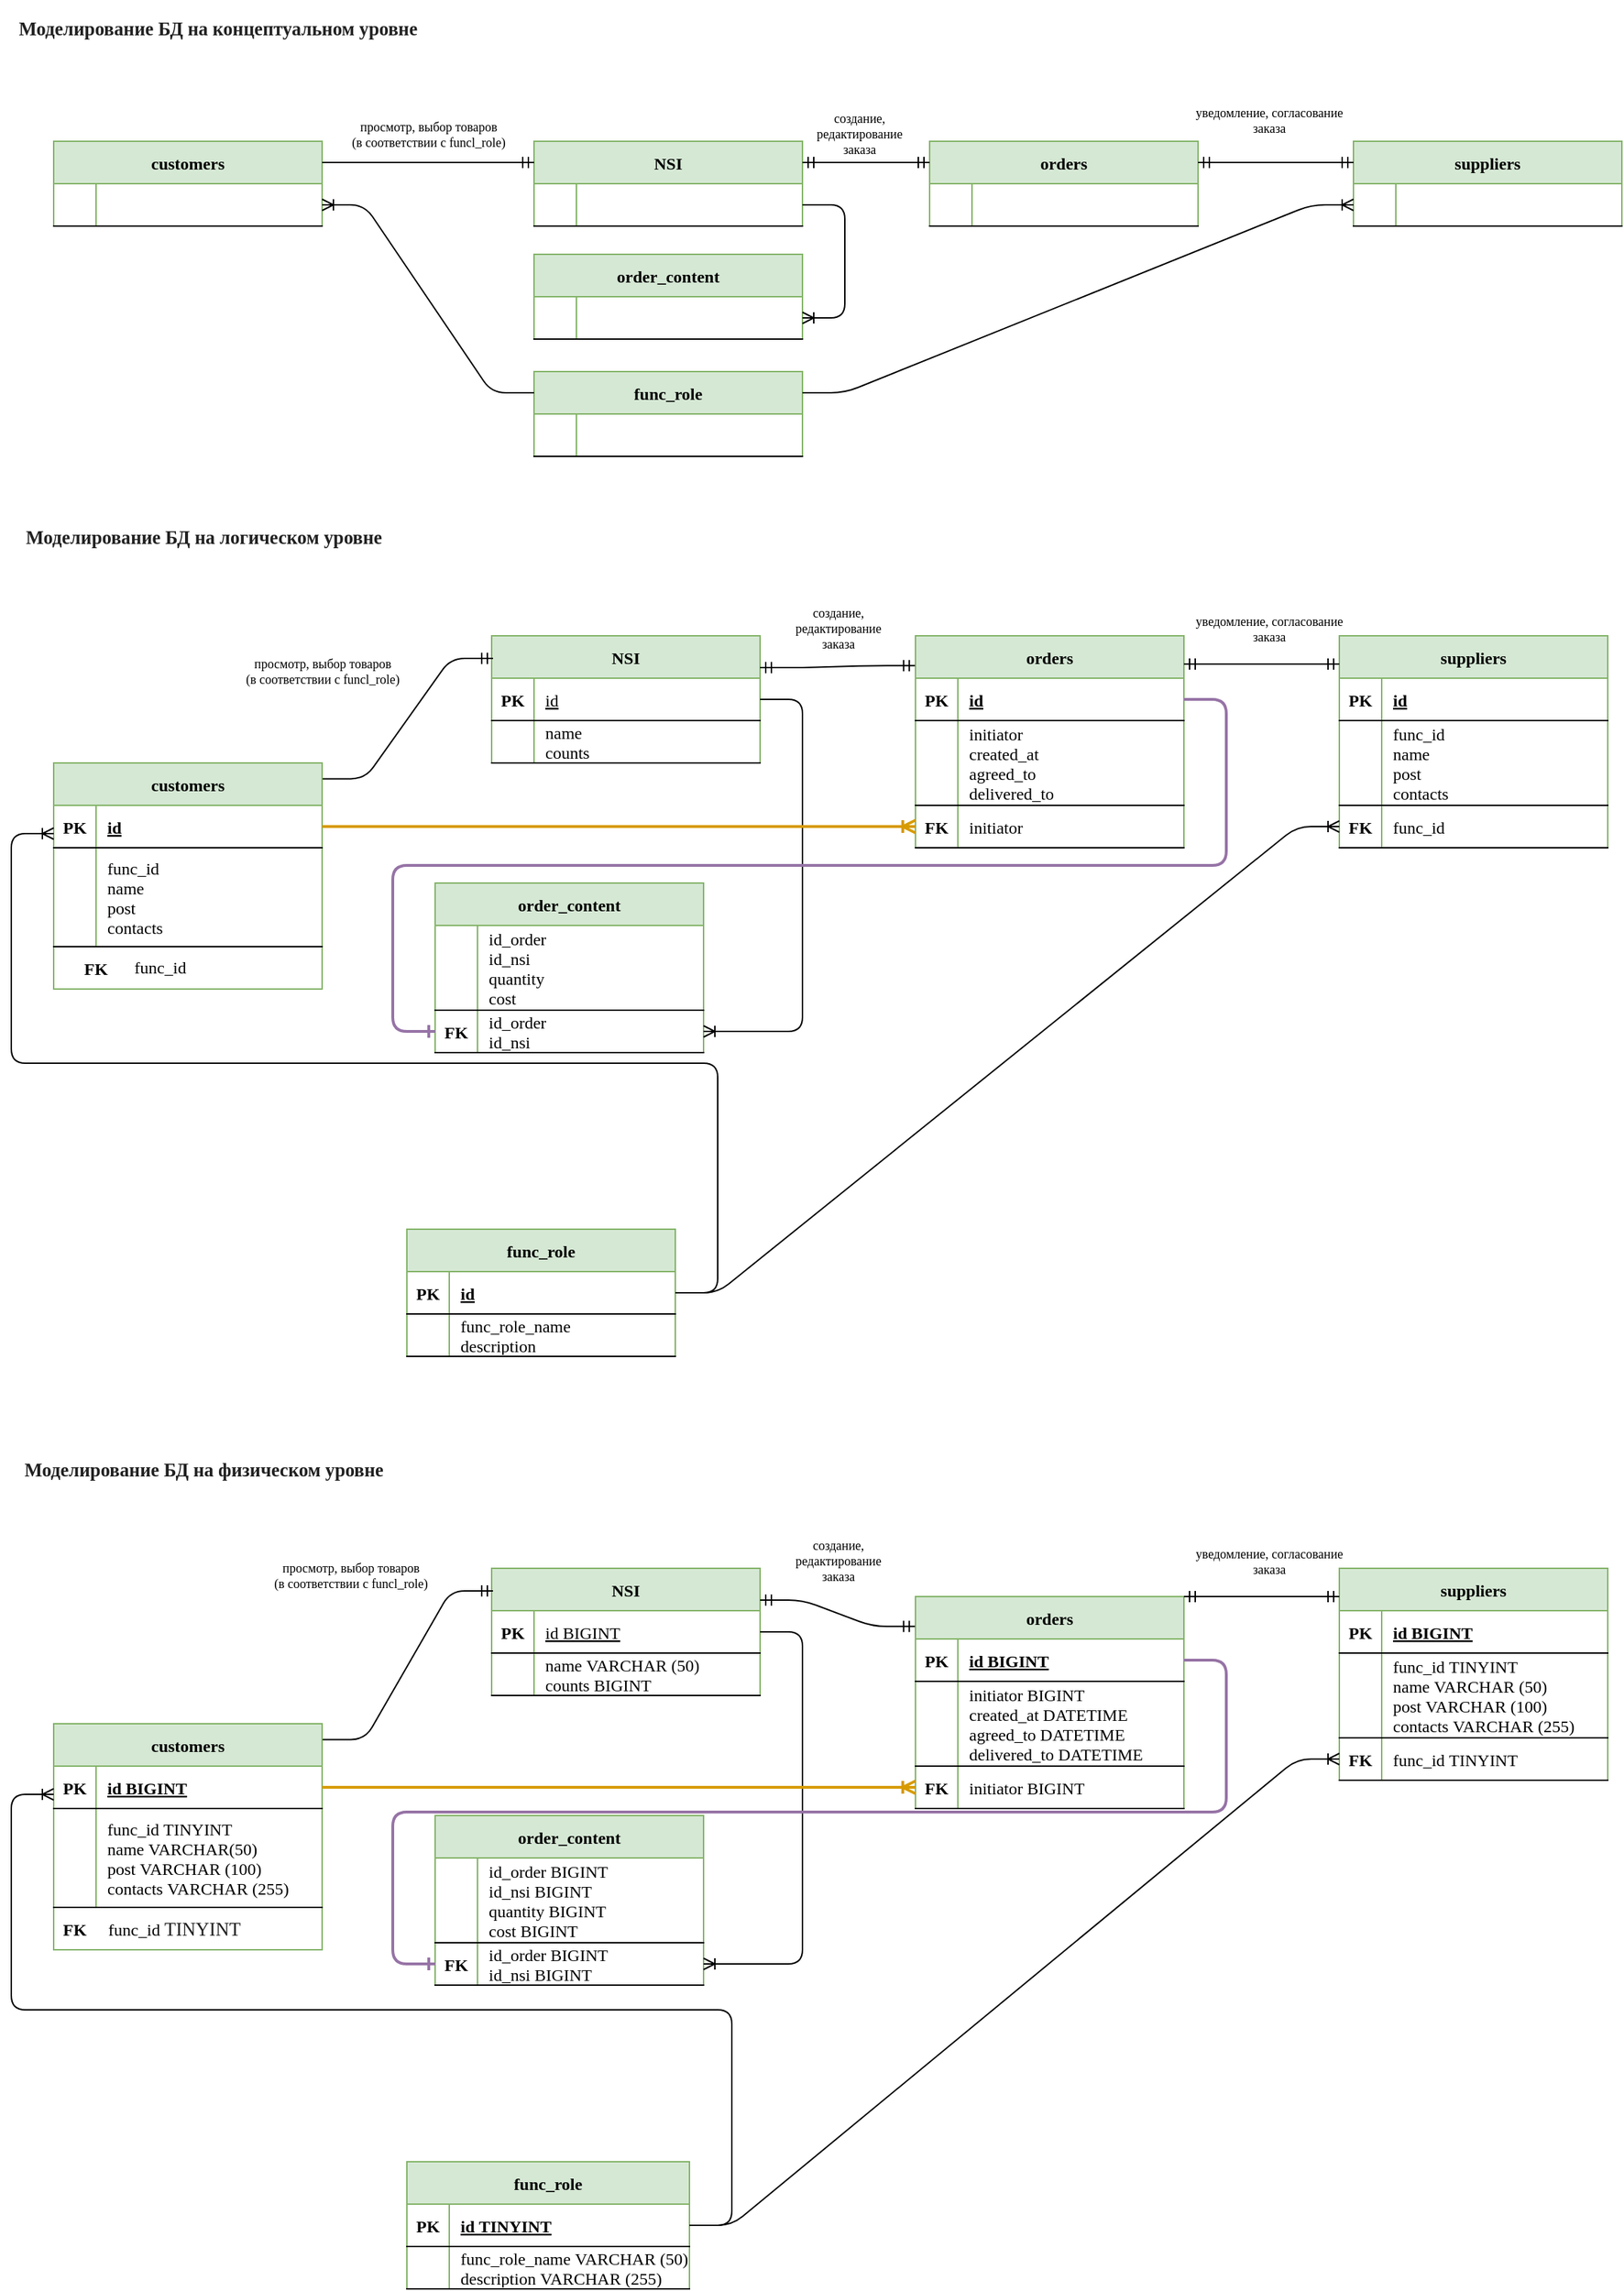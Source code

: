 <mxfile version="20.5.3" type="google"><diagram name="Page-1" id="e7e014a7-5840-1c2e-5031-d8a46d1fe8dd"><mxGraphModel grid="1" page="1" gridSize="10" guides="1" tooltips="1" connect="1" arrows="1" fold="1" pageScale="1" pageWidth="1169" pageHeight="826" background="#ffffff" math="0" shadow="0"><root><mxCell id="0"/><mxCell id="1" parent="0"/><mxCell id="GB5JwR54_8s_AEFQpN1p-51" value="NSI" style="shape=table;startSize=30;container=1;collapsible=1;childLayout=tableLayout;fixedRows=1;rowLines=0;fontStyle=1;align=center;resizeLast=1;fontFamily=Times New Roman;fillColor=#d5e8d4;strokeColor=#82b366;" vertex="1" parent="1"><mxGeometry x="370" y="120" width="190" height="60" as="geometry"/></mxCell><mxCell id="GB5JwR54_8s_AEFQpN1p-52" value="" style="shape=partialRectangle;collapsible=0;dropTarget=0;pointerEvents=0;fillColor=none;top=0;left=0;bottom=1;right=0;points=[[0,0.5],[1,0.5]];portConstraint=eastwest;" vertex="1" parent="GB5JwR54_8s_AEFQpN1p-51"><mxGeometry y="30" width="190" height="30" as="geometry"/></mxCell><mxCell id="GB5JwR54_8s_AEFQpN1p-53" value="" style="shape=partialRectangle;connectable=0;fillColor=none;top=0;left=0;bottom=0;right=0;fontStyle=1;overflow=hidden;" vertex="1" parent="GB5JwR54_8s_AEFQpN1p-52"><mxGeometry width="30" height="30" as="geometry"/></mxCell><mxCell id="GB5JwR54_8s_AEFQpN1p-54" value="" style="shape=partialRectangle;connectable=0;fillColor=none;top=0;left=0;bottom=0;right=0;align=left;spacingLeft=6;fontStyle=5;overflow=hidden;" vertex="1" parent="GB5JwR54_8s_AEFQpN1p-52"><mxGeometry x="30" width="160" height="30" as="geometry"/></mxCell><mxCell id="GB5JwR54_8s_AEFQpN1p-64" value="customers" style="shape=table;startSize=30;container=1;collapsible=1;childLayout=tableLayout;fixedRows=1;rowLines=0;fontStyle=1;align=center;resizeLast=1;fontFamily=Times New Roman;fillColor=#d5e8d4;strokeColor=#82b366;" vertex="1" parent="1"><mxGeometry x="30" y="120" width="190" height="60" as="geometry"/></mxCell><mxCell id="GB5JwR54_8s_AEFQpN1p-65" value="" style="shape=partialRectangle;collapsible=0;dropTarget=0;pointerEvents=0;fillColor=none;top=0;left=0;bottom=1;right=0;points=[[0,0.5],[1,0.5]];portConstraint=eastwest;" vertex="1" parent="GB5JwR54_8s_AEFQpN1p-64"><mxGeometry y="30" width="190" height="30" as="geometry"/></mxCell><mxCell id="GB5JwR54_8s_AEFQpN1p-66" value="" style="shape=partialRectangle;connectable=0;fillColor=none;top=0;left=0;bottom=0;right=0;fontStyle=1;overflow=hidden;" vertex="1" parent="GB5JwR54_8s_AEFQpN1p-65"><mxGeometry width="30" height="30" as="geometry"/></mxCell><mxCell id="GB5JwR54_8s_AEFQpN1p-67" value="" style="shape=partialRectangle;connectable=0;fillColor=none;top=0;left=0;bottom=0;right=0;align=left;spacingLeft=6;fontStyle=5;overflow=hidden;" vertex="1" parent="GB5JwR54_8s_AEFQpN1p-65"><mxGeometry x="30" width="160" height="30" as="geometry"/></mxCell><mxCell id="GB5JwR54_8s_AEFQpN1p-74" value="suppliers" style="shape=table;startSize=30;container=1;collapsible=1;childLayout=tableLayout;fixedRows=1;rowLines=0;fontStyle=1;align=center;resizeLast=1;fontFamily=Times New Roman;fillColor=#d5e8d4;strokeColor=#82b366;" vertex="1" parent="1"><mxGeometry x="950" y="120" width="190" height="60" as="geometry"/></mxCell><mxCell id="GB5JwR54_8s_AEFQpN1p-75" value="" style="shape=partialRectangle;collapsible=0;dropTarget=0;pointerEvents=0;fillColor=none;top=0;left=0;bottom=1;right=0;points=[[0,0.5],[1,0.5]];portConstraint=eastwest;" vertex="1" parent="GB5JwR54_8s_AEFQpN1p-74"><mxGeometry y="30" width="190" height="30" as="geometry"/></mxCell><mxCell id="GB5JwR54_8s_AEFQpN1p-76" value="" style="shape=partialRectangle;connectable=0;fillColor=none;top=0;left=0;bottom=0;right=0;fontStyle=1;overflow=hidden;" vertex="1" parent="GB5JwR54_8s_AEFQpN1p-75"><mxGeometry width="30" height="30" as="geometry"/></mxCell><mxCell id="GB5JwR54_8s_AEFQpN1p-77" value="" style="shape=partialRectangle;connectable=0;fillColor=none;top=0;left=0;bottom=0;right=0;align=left;spacingLeft=6;fontStyle=5;overflow=hidden;" vertex="1" parent="GB5JwR54_8s_AEFQpN1p-75"><mxGeometry x="30" width="160" height="30" as="geometry"/></mxCell><mxCell id="GB5JwR54_8s_AEFQpN1p-78" value="orders" style="shape=table;startSize=30;container=1;collapsible=1;childLayout=tableLayout;fixedRows=1;rowLines=0;fontStyle=1;align=center;resizeLast=1;fontFamily=Times New Roman;fillColor=#d5e8d4;strokeColor=#82b366;" vertex="1" parent="1"><mxGeometry x="650" y="120" width="190" height="60" as="geometry"/></mxCell><mxCell id="GB5JwR54_8s_AEFQpN1p-79" value="" style="shape=partialRectangle;collapsible=0;dropTarget=0;pointerEvents=0;fillColor=none;top=0;left=0;bottom=1;right=0;points=[[0,0.5],[1,0.5]];portConstraint=eastwest;" vertex="1" parent="GB5JwR54_8s_AEFQpN1p-78"><mxGeometry y="30" width="190" height="30" as="geometry"/></mxCell><mxCell id="GB5JwR54_8s_AEFQpN1p-80" value="" style="shape=partialRectangle;connectable=0;fillColor=none;top=0;left=0;bottom=0;right=0;fontStyle=1;overflow=hidden;" vertex="1" parent="GB5JwR54_8s_AEFQpN1p-79"><mxGeometry width="30" height="30" as="geometry"/></mxCell><mxCell id="GB5JwR54_8s_AEFQpN1p-81" value="" style="shape=partialRectangle;connectable=0;fillColor=none;top=0;left=0;bottom=0;right=0;align=left;spacingLeft=6;fontStyle=5;overflow=hidden;" vertex="1" parent="GB5JwR54_8s_AEFQpN1p-79"><mxGeometry x="30" width="160" height="30" as="geometry"/></mxCell><mxCell id="GB5JwR54_8s_AEFQpN1p-82" value="order_content" style="shape=table;startSize=30;container=1;collapsible=1;childLayout=tableLayout;fixedRows=1;rowLines=0;fontStyle=1;align=center;resizeLast=1;fontFamily=Times New Roman;fillColor=#d5e8d4;strokeColor=#82b366;" vertex="1" parent="1"><mxGeometry x="370" y="200" width="190" height="60" as="geometry"/></mxCell><mxCell id="GB5JwR54_8s_AEFQpN1p-83" value="" style="shape=partialRectangle;collapsible=0;dropTarget=0;pointerEvents=0;fillColor=none;top=0;left=0;bottom=1;right=0;points=[[0,0.5],[1,0.5]];portConstraint=eastwest;" vertex="1" parent="GB5JwR54_8s_AEFQpN1p-82"><mxGeometry y="30" width="190" height="30" as="geometry"/></mxCell><mxCell id="GB5JwR54_8s_AEFQpN1p-84" value="" style="shape=partialRectangle;connectable=0;fillColor=none;top=0;left=0;bottom=0;right=0;fontStyle=1;overflow=hidden;" vertex="1" parent="GB5JwR54_8s_AEFQpN1p-83"><mxGeometry width="30" height="30" as="geometry"/></mxCell><mxCell id="GB5JwR54_8s_AEFQpN1p-85" value="" style="shape=partialRectangle;connectable=0;fillColor=none;top=0;left=0;bottom=0;right=0;align=left;spacingLeft=6;fontStyle=5;overflow=hidden;" vertex="1" parent="GB5JwR54_8s_AEFQpN1p-83"><mxGeometry x="30" width="160" height="30" as="geometry"/></mxCell><mxCell id="GB5JwR54_8s_AEFQpN1p-88" value="&lt;p class=&quot;MsoNormal&quot; style=&quot;margin-left: -35.4pt ; line-height: normal&quot;&gt;&lt;span style=&quot;font-size: 10.0pt ; font-family: &amp;quot;times new roman&amp;quot; , &amp;quot;serif&amp;quot; ; color: #212121&quot;&gt;Моделирование БД на концептуальном уровне&lt;/span&gt;&lt;/p&gt;" style="text;whiteSpace=wrap;html=1;fontFamily=Times New Roman;labelPosition=center;verticalLabelPosition=middle;align=center;verticalAlign=middle;textDirection=ltr;fontStyle=1" vertex="1" parent="1"><mxGeometry x="10" y="20" width="320" height="40" as="geometry"/></mxCell><mxCell id="GB5JwR54_8s_AEFQpN1p-89" value="func_role" style="shape=table;startSize=30;container=1;collapsible=1;childLayout=tableLayout;fixedRows=1;rowLines=0;fontStyle=1;align=center;resizeLast=1;fontFamily=Times New Roman;fillColor=#d5e8d4;strokeColor=#82b366;" vertex="1" parent="1"><mxGeometry x="370" y="283" width="190" height="60" as="geometry"/></mxCell><mxCell id="GB5JwR54_8s_AEFQpN1p-90" value="" style="shape=partialRectangle;collapsible=0;dropTarget=0;pointerEvents=0;fillColor=none;top=0;left=0;bottom=1;right=0;points=[[0,0.5],[1,0.5]];portConstraint=eastwest;" vertex="1" parent="GB5JwR54_8s_AEFQpN1p-89"><mxGeometry y="30" width="190" height="30" as="geometry"/></mxCell><mxCell id="GB5JwR54_8s_AEFQpN1p-91" value="" style="shape=partialRectangle;connectable=0;fillColor=none;top=0;left=0;bottom=0;right=0;fontStyle=1;overflow=hidden;" vertex="1" parent="GB5JwR54_8s_AEFQpN1p-90"><mxGeometry width="30" height="30" as="geometry"/></mxCell><mxCell id="GB5JwR54_8s_AEFQpN1p-92" value="" style="shape=partialRectangle;connectable=0;fillColor=none;top=0;left=0;bottom=0;right=0;align=left;spacingLeft=6;fontStyle=5;overflow=hidden;" vertex="1" parent="GB5JwR54_8s_AEFQpN1p-90"><mxGeometry x="30" width="160" height="30" as="geometry"/></mxCell><mxCell id="GB5JwR54_8s_AEFQpN1p-100" value="просмотр, выбор товаров&lt;br style=&quot;font-size: 9px&quot;&gt;(в соответствии с funcl_role)" style="text;html=1;align=center;verticalAlign=middle;resizable=0;points=[];autosize=1;fontFamily=Times New Roman;fontSize=9;" vertex="1" parent="1"><mxGeometry x="235" y="100" width="120" height="30" as="geometry"/></mxCell><mxCell id="GB5JwR54_8s_AEFQpN1p-101" value="создание, &lt;br&gt;редактирование&lt;br&gt;заказа" style="text;html=1;align=center;verticalAlign=middle;resizable=0;points=[];autosize=1;fontFamily=Times New Roman;fontSize=9;" vertex="1" parent="1"><mxGeometry x="560" y="95" width="80" height="40" as="geometry"/></mxCell><mxCell id="GB5JwR54_8s_AEFQpN1p-102" value="уведомление, согласование&lt;br&gt;заказа" style="text;html=1;align=center;verticalAlign=middle;resizable=0;points=[];autosize=1;fontFamily=Times New Roman;fontSize=9;" vertex="1" parent="1"><mxGeometry x="830" y="90" width="120" height="30" as="geometry"/></mxCell><mxCell id="GB5JwR54_8s_AEFQpN1p-103" value="" style="edgeStyle=entityRelationEdgeStyle;fontSize=12;html=1;endArrow=ERoneToMany;entryX=1;entryY=0.5;entryDx=0;entryDy=0;" edge="1" parent="1" source="GB5JwR54_8s_AEFQpN1p-52" target="GB5JwR54_8s_AEFQpN1p-83"><mxGeometry width="100" height="100" relative="1" as="geometry"><mxPoint x="350" y="165" as="sourcePoint"/><mxPoint x="520" y="160" as="targetPoint"/></mxGeometry></mxCell><mxCell id="GB5JwR54_8s_AEFQpN1p-106" value="" style="edgeStyle=entityRelationEdgeStyle;fontSize=12;html=1;endArrow=ERoneToMany;entryX=1;entryY=0.5;entryDx=0;entryDy=0;exitX=0;exitY=0.25;exitDx=0;exitDy=0;" edge="1" parent="1" source="GB5JwR54_8s_AEFQpN1p-89" target="GB5JwR54_8s_AEFQpN1p-65"><mxGeometry width="100" height="100" relative="1" as="geometry"><mxPoint x="200" y="360" as="sourcePoint"/><mxPoint x="560" y="150" as="targetPoint"/></mxGeometry></mxCell><mxCell id="GB5JwR54_8s_AEFQpN1p-107" value="" style="edgeStyle=entityRelationEdgeStyle;fontSize=12;html=1;endArrow=ERoneToMany;entryX=0;entryY=0.5;entryDx=0;entryDy=0;exitX=1;exitY=0.25;exitDx=0;exitDy=0;" edge="1" parent="1" source="GB5JwR54_8s_AEFQpN1p-89" target="GB5JwR54_8s_AEFQpN1p-75"><mxGeometry width="100" height="100" relative="1" as="geometry"><mxPoint x="460" y="405" as="sourcePoint"/><mxPoint x="230" y="175" as="targetPoint"/></mxGeometry></mxCell><mxCell id="GB5JwR54_8s_AEFQpN1p-109" value="" style="edgeStyle=entityRelationEdgeStyle;fontSize=12;html=1;endArrow=ERmandOne;entryX=0;entryY=0.25;entryDx=0;entryDy=0;" edge="1" parent="1" target="GB5JwR54_8s_AEFQpN1p-51"><mxGeometry width="100" height="100" relative="1" as="geometry"><mxPoint x="220" y="135" as="sourcePoint"/><mxPoint x="307.49" y="140" as="targetPoint"/></mxGeometry></mxCell><mxCell id="GB5JwR54_8s_AEFQpN1p-110" value="" style="edgeStyle=entityRelationEdgeStyle;fontSize=12;html=1;endArrow=ERmandOne;startArrow=ERmandOne;entryX=0;entryY=0.25;entryDx=0;entryDy=0;exitX=1;exitY=0.25;exitDx=0;exitDy=0;" edge="1" parent="1" source="GB5JwR54_8s_AEFQpN1p-51" target="GB5JwR54_8s_AEFQpN1p-78"><mxGeometry width="100" height="100" relative="1" as="geometry"><mxPoint x="480" y="210" as="sourcePoint"/><mxPoint x="580" y="110" as="targetPoint"/></mxGeometry></mxCell><mxCell id="GB5JwR54_8s_AEFQpN1p-111" value="" style="edgeStyle=entityRelationEdgeStyle;fontSize=12;html=1;endArrow=ERmandOne;startArrow=ERmandOne;entryX=0;entryY=0.25;entryDx=0;entryDy=0;exitX=1;exitY=0.25;exitDx=0;exitDy=0;" edge="1" parent="1" target="GB5JwR54_8s_AEFQpN1p-74"><mxGeometry width="100" height="100" relative="1" as="geometry"><mxPoint x="840" y="135" as="sourcePoint"/><mxPoint x="930" y="135" as="targetPoint"/></mxGeometry></mxCell><mxCell id="GB5JwR54_8s_AEFQpN1p-113" value="NSI" style="shape=table;startSize=30;container=1;collapsible=1;childLayout=tableLayout;fixedRows=1;rowLines=0;fontStyle=1;align=center;resizeLast=1;fontFamily=Times New Roman;fillColor=#d5e8d4;strokeColor=#82b366;" vertex="1" parent="1"><mxGeometry x="340" y="470" width="190" height="90" as="geometry"/></mxCell><mxCell id="GB5JwR54_8s_AEFQpN1p-114" value="" style="shape=partialRectangle;collapsible=0;dropTarget=0;pointerEvents=0;fillColor=none;top=0;left=0;bottom=1;right=0;points=[[0,0.5],[1,0.5]];portConstraint=eastwest;fontFamily=Times New Roman;" vertex="1" parent="GB5JwR54_8s_AEFQpN1p-113"><mxGeometry y="30" width="190" height="30" as="geometry"/></mxCell><mxCell id="GB5JwR54_8s_AEFQpN1p-115" value="PK" style="shape=partialRectangle;connectable=0;fillColor=none;top=0;left=0;bottom=0;right=0;fontStyle=1;overflow=hidden;fontFamily=Times New Roman;" vertex="1" parent="GB5JwR54_8s_AEFQpN1p-114"><mxGeometry width="30" height="30" as="geometry"/></mxCell><mxCell id="GB5JwR54_8s_AEFQpN1p-116" value="id" style="shape=partialRectangle;connectable=0;fillColor=none;top=0;left=0;bottom=0;right=0;align=left;spacingLeft=6;fontStyle=4;overflow=hidden;fontFamily=Times New Roman;" vertex="1" parent="GB5JwR54_8s_AEFQpN1p-114"><mxGeometry x="30" width="160" height="30" as="geometry"/></mxCell><mxCell id="GB5JwR54_8s_AEFQpN1p-160" value="" style="shape=partialRectangle;collapsible=0;dropTarget=0;pointerEvents=0;fillColor=none;top=0;left=0;bottom=1;right=0;points=[[0,0.5],[1,0.5]];portConstraint=eastwest;fontFamily=Times New Roman;" vertex="1" parent="GB5JwR54_8s_AEFQpN1p-113"><mxGeometry y="60" width="190" height="30" as="geometry"/></mxCell><mxCell id="GB5JwR54_8s_AEFQpN1p-161" value="" style="shape=partialRectangle;connectable=0;fillColor=none;top=0;left=0;bottom=0;right=0;fontStyle=1;overflow=hidden;fontFamily=Times New Roman;" vertex="1" parent="GB5JwR54_8s_AEFQpN1p-160"><mxGeometry width="30" height="30" as="geometry"/></mxCell><mxCell id="GB5JwR54_8s_AEFQpN1p-162" value="name&#10;counts" style="shape=partialRectangle;connectable=0;fillColor=none;top=0;left=0;bottom=0;right=0;align=left;spacingLeft=6;fontStyle=0;overflow=hidden;fontFamily=Times New Roman;" vertex="1" parent="GB5JwR54_8s_AEFQpN1p-160"><mxGeometry x="30" width="160" height="30" as="geometry"/></mxCell><mxCell id="GB5JwR54_8s_AEFQpN1p-117" value="customers" style="shape=table;startSize=30;container=1;collapsible=1;childLayout=tableLayout;fixedRows=1;rowLines=0;fontStyle=1;align=center;resizeLast=1;fontFamily=Times New Roman;fillColor=#d5e8d4;strokeColor=#82b366;" vertex="1" parent="1"><mxGeometry x="30" y="560" width="190" height="160" as="geometry"><mxRectangle x="30" y="560" width="90" height="30" as="alternateBounds"/></mxGeometry></mxCell><mxCell id="GB5JwR54_8s_AEFQpN1p-118" value="" style="shape=partialRectangle;collapsible=0;dropTarget=0;pointerEvents=0;fillColor=none;top=0;left=0;bottom=1;right=0;points=[[0,0.5],[1,0.5]];portConstraint=eastwest;fontFamily=Times New Roman;" vertex="1" parent="GB5JwR54_8s_AEFQpN1p-117"><mxGeometry y="30" width="190" height="30" as="geometry"/></mxCell><mxCell id="GB5JwR54_8s_AEFQpN1p-119" value="PK" style="shape=partialRectangle;connectable=0;fillColor=none;top=0;left=0;bottom=0;right=0;fontStyle=1;overflow=hidden;fontFamily=Times New Roman;" vertex="1" parent="GB5JwR54_8s_AEFQpN1p-118"><mxGeometry width="30" height="30" as="geometry"><mxRectangle width="30" height="30" as="alternateBounds"/></mxGeometry></mxCell><mxCell id="GB5JwR54_8s_AEFQpN1p-120" value="id" style="shape=partialRectangle;connectable=0;fillColor=none;top=0;left=0;bottom=0;right=0;align=left;spacingLeft=6;fontStyle=5;overflow=hidden;fontFamily=Times New Roman;" vertex="1" parent="GB5JwR54_8s_AEFQpN1p-118"><mxGeometry x="30" width="160" height="30" as="geometry"><mxRectangle width="160" height="30" as="alternateBounds"/></mxGeometry></mxCell><mxCell id="GB5JwR54_8s_AEFQpN1p-168" value="" style="shape=partialRectangle;collapsible=0;dropTarget=0;pointerEvents=0;fillColor=none;top=0;left=0;bottom=1;right=0;points=[[0,0.5],[1,0.5]];portConstraint=eastwest;fontFamily=Times New Roman;" vertex="1" parent="GB5JwR54_8s_AEFQpN1p-117"><mxGeometry y="60" width="190" height="70" as="geometry"/></mxCell><mxCell id="GB5JwR54_8s_AEFQpN1p-169" value="" style="shape=partialRectangle;connectable=0;fillColor=none;top=0;left=0;bottom=0;right=0;fontStyle=1;overflow=hidden;fontFamily=Times New Roman;" vertex="1" parent="GB5JwR54_8s_AEFQpN1p-168"><mxGeometry width="30" height="70" as="geometry"><mxRectangle width="30" height="70" as="alternateBounds"/></mxGeometry></mxCell><mxCell id="GB5JwR54_8s_AEFQpN1p-170" value="func_id &#10;name&#10;post&#10;contacts" style="shape=partialRectangle;connectable=0;fillColor=none;top=0;left=0;bottom=0;right=0;align=left;spacingLeft=6;fontStyle=0;overflow=hidden;fontFamily=Times New Roman;" vertex="1" parent="GB5JwR54_8s_AEFQpN1p-168"><mxGeometry x="30" width="160" height="70" as="geometry"><mxRectangle width="160" height="70" as="alternateBounds"/></mxGeometry></mxCell><mxCell id="GB5JwR54_8s_AEFQpN1p-121" value="suppliers" style="shape=table;startSize=30;container=1;collapsible=1;childLayout=tableLayout;fixedRows=1;rowLines=0;fontStyle=1;align=center;resizeLast=1;fontFamily=Times New Roman;fillColor=#d5e8d4;strokeColor=#82b366;" vertex="1" parent="1"><mxGeometry x="940" y="470" width="190" height="150" as="geometry"/></mxCell><mxCell id="GB5JwR54_8s_AEFQpN1p-122" value="" style="shape=partialRectangle;collapsible=0;dropTarget=0;pointerEvents=0;fillColor=none;top=0;left=0;bottom=1;right=0;points=[[0,0.5],[1,0.5]];portConstraint=eastwest;fontFamily=Times New Roman;" vertex="1" parent="GB5JwR54_8s_AEFQpN1p-121"><mxGeometry y="30" width="190" height="30" as="geometry"/></mxCell><mxCell id="GB5JwR54_8s_AEFQpN1p-123" value="PK" style="shape=partialRectangle;connectable=0;fillColor=none;top=0;left=0;bottom=0;right=0;fontStyle=1;overflow=hidden;fontFamily=Times New Roman;" vertex="1" parent="GB5JwR54_8s_AEFQpN1p-122"><mxGeometry width="30" height="30" as="geometry"/></mxCell><mxCell id="GB5JwR54_8s_AEFQpN1p-124" value="id" style="shape=partialRectangle;connectable=0;fillColor=none;top=0;left=0;bottom=0;right=0;align=left;spacingLeft=6;fontStyle=5;overflow=hidden;fontFamily=Times New Roman;" vertex="1" parent="GB5JwR54_8s_AEFQpN1p-122"><mxGeometry x="30" width="160" height="30" as="geometry"/></mxCell><mxCell id="GB5JwR54_8s_AEFQpN1p-188" value="" style="shape=partialRectangle;collapsible=0;dropTarget=0;pointerEvents=0;fillColor=none;top=0;left=0;bottom=1;right=0;points=[[0,0.5],[1,0.5]];portConstraint=eastwest;fontFamily=Times New Roman;" vertex="1" parent="GB5JwR54_8s_AEFQpN1p-121"><mxGeometry y="60" width="190" height="60" as="geometry"/></mxCell><mxCell id="GB5JwR54_8s_AEFQpN1p-189" value="" style="shape=partialRectangle;connectable=0;fillColor=none;top=0;left=0;bottom=0;right=0;fontStyle=1;overflow=hidden;fontFamily=Times New Roman;" vertex="1" parent="GB5JwR54_8s_AEFQpN1p-188"><mxGeometry width="30" height="60" as="geometry"/></mxCell><mxCell id="GB5JwR54_8s_AEFQpN1p-190" value="func_id &#10;name&#10;post&#10;contacts" style="shape=partialRectangle;connectable=0;fillColor=none;top=0;left=0;bottom=0;right=0;align=left;spacingLeft=6;fontStyle=0;overflow=hidden;fontFamily=Times New Roman;" vertex="1" parent="GB5JwR54_8s_AEFQpN1p-188"><mxGeometry x="30" width="160" height="60" as="geometry"/></mxCell><mxCell id="GB5JwR54_8s_AEFQpN1p-205" value="" style="shape=partialRectangle;collapsible=0;dropTarget=0;pointerEvents=0;fillColor=none;top=0;left=0;bottom=1;right=0;points=[[0,0.5],[1,0.5]];portConstraint=eastwest;fontFamily=Times New Roman;" vertex="1" parent="GB5JwR54_8s_AEFQpN1p-121"><mxGeometry y="120" width="190" height="30" as="geometry"/></mxCell><mxCell id="GB5JwR54_8s_AEFQpN1p-206" value="FK" style="shape=partialRectangle;connectable=0;fillColor=none;top=0;left=0;bottom=0;right=0;fontStyle=1;overflow=hidden;fontFamily=Times New Roman;" vertex="1" parent="GB5JwR54_8s_AEFQpN1p-205"><mxGeometry width="30" height="30" as="geometry"/></mxCell><mxCell id="GB5JwR54_8s_AEFQpN1p-207" value="func_id" style="shape=partialRectangle;connectable=0;fillColor=none;top=0;left=0;bottom=0;right=0;align=left;spacingLeft=6;fontStyle=0;overflow=hidden;fontFamily=Times New Roman;" vertex="1" parent="GB5JwR54_8s_AEFQpN1p-205"><mxGeometry x="30" width="160" height="30" as="geometry"/></mxCell><mxCell id="GB5JwR54_8s_AEFQpN1p-125" value="orders" style="shape=table;startSize=30;container=1;collapsible=1;childLayout=tableLayout;fixedRows=1;rowLines=0;fontStyle=1;align=center;resizeLast=1;fontFamily=Times New Roman;fillColor=#d5e8d4;strokeColor=#82b366;" vertex="1" parent="1"><mxGeometry x="640" y="470" width="190" height="150" as="geometry"/></mxCell><mxCell id="GB5JwR54_8s_AEFQpN1p-126" value="" style="shape=partialRectangle;collapsible=0;dropTarget=0;pointerEvents=0;fillColor=none;top=0;left=0;bottom=1;right=0;points=[[0,0.5],[1,0.5]];portConstraint=eastwest;fontFamily=Times New Roman;" vertex="1" parent="GB5JwR54_8s_AEFQpN1p-125"><mxGeometry y="30" width="190" height="30" as="geometry"/></mxCell><mxCell id="GB5JwR54_8s_AEFQpN1p-127" value="PK" style="shape=partialRectangle;connectable=0;fillColor=none;top=0;left=0;bottom=0;right=0;fontStyle=1;overflow=hidden;fontFamily=Times New Roman;" vertex="1" parent="GB5JwR54_8s_AEFQpN1p-126"><mxGeometry width="30" height="30" as="geometry"/></mxCell><mxCell id="GB5JwR54_8s_AEFQpN1p-128" value="id" style="shape=partialRectangle;connectable=0;fillColor=none;top=0;left=0;bottom=0;right=0;align=left;spacingLeft=6;fontStyle=5;overflow=hidden;fontFamily=Times New Roman;" vertex="1" parent="GB5JwR54_8s_AEFQpN1p-126"><mxGeometry x="30" width="160" height="30" as="geometry"/></mxCell><mxCell id="GB5JwR54_8s_AEFQpN1p-178" value="" style="shape=partialRectangle;collapsible=0;dropTarget=0;pointerEvents=0;fillColor=none;top=0;left=0;bottom=1;right=0;points=[[0,0.5],[1,0.5]];portConstraint=eastwest;fontFamily=Times New Roman;" vertex="1" parent="GB5JwR54_8s_AEFQpN1p-125"><mxGeometry y="60" width="190" height="60" as="geometry"/></mxCell><mxCell id="GB5JwR54_8s_AEFQpN1p-179" value="" style="shape=partialRectangle;connectable=0;fillColor=none;top=0;left=0;bottom=0;right=0;fontStyle=1;overflow=hidden;fontFamily=Times New Roman;" vertex="1" parent="GB5JwR54_8s_AEFQpN1p-178"><mxGeometry width="30" height="60" as="geometry"/></mxCell><mxCell id="GB5JwR54_8s_AEFQpN1p-180" value="initiator&#10;created_at &#10;agreed_to &#10;delivered_to " style="shape=partialRectangle;connectable=0;fillColor=none;top=0;left=0;bottom=0;right=0;align=left;spacingLeft=6;fontStyle=0;overflow=hidden;fontFamily=Times New Roman;" vertex="1" parent="GB5JwR54_8s_AEFQpN1p-178"><mxGeometry x="30" width="160" height="60" as="geometry"/></mxCell><mxCell id="GB5JwR54_8s_AEFQpN1p-181" value="" style="shape=partialRectangle;collapsible=0;dropTarget=0;pointerEvents=0;fillColor=none;top=0;left=0;bottom=1;right=0;points=[[0,0.5],[1,0.5]];portConstraint=eastwest;fontFamily=Times New Roman;" vertex="1" parent="GB5JwR54_8s_AEFQpN1p-125"><mxGeometry y="120" width="190" height="30" as="geometry"/></mxCell><mxCell id="GB5JwR54_8s_AEFQpN1p-182" value="FK" style="shape=partialRectangle;connectable=0;fillColor=none;top=0;left=0;bottom=0;right=0;fontStyle=1;overflow=hidden;fontFamily=Times New Roman;" vertex="1" parent="GB5JwR54_8s_AEFQpN1p-181"><mxGeometry width="30" height="30" as="geometry"/></mxCell><mxCell id="GB5JwR54_8s_AEFQpN1p-183" value="initiator" style="shape=partialRectangle;connectable=0;fillColor=none;top=0;left=0;bottom=0;right=0;align=left;spacingLeft=6;fontStyle=0;overflow=hidden;fontFamily=Times New Roman;" vertex="1" parent="GB5JwR54_8s_AEFQpN1p-181"><mxGeometry x="30" width="160" height="30" as="geometry"/></mxCell><mxCell id="GB5JwR54_8s_AEFQpN1p-129" value="order_content" style="shape=table;startSize=30;container=1;collapsible=1;childLayout=tableLayout;fixedRows=1;rowLines=0;fontStyle=1;align=center;resizeLast=1;fontFamily=Times New Roman;fillColor=#d5e8d4;strokeColor=#82b366;" vertex="1" parent="1"><mxGeometry x="300" y="645" width="190" height="120" as="geometry"/></mxCell><mxCell id="GB5JwR54_8s_AEFQpN1p-130" value="" style="shape=partialRectangle;collapsible=0;dropTarget=0;pointerEvents=0;fillColor=none;top=0;left=0;bottom=1;right=0;points=[[0,0.5],[1,0.5]];portConstraint=eastwest;fontFamily=Times New Roman;" vertex="1" parent="GB5JwR54_8s_AEFQpN1p-129"><mxGeometry y="30" width="190" height="60" as="geometry"/></mxCell><mxCell id="GB5JwR54_8s_AEFQpN1p-131" value="" style="shape=partialRectangle;connectable=0;fillColor=none;top=0;left=0;bottom=0;right=0;fontStyle=1;overflow=hidden;fontFamily=Times New Roman;" vertex="1" parent="GB5JwR54_8s_AEFQpN1p-130"><mxGeometry width="30" height="60" as="geometry"/></mxCell><mxCell id="GB5JwR54_8s_AEFQpN1p-132" value="id_order &#10;id_nsi &#10;quantity&#10;cost" style="shape=partialRectangle;connectable=0;fillColor=none;top=0;left=0;bottom=0;right=0;align=left;spacingLeft=6;fontStyle=0;overflow=hidden;fontFamily=Times New Roman;" vertex="1" parent="GB5JwR54_8s_AEFQpN1p-130"><mxGeometry x="30" width="160" height="60" as="geometry"/></mxCell><mxCell id="GB5JwR54_8s_AEFQpN1p-208" value="" style="shape=partialRectangle;collapsible=0;dropTarget=0;pointerEvents=0;fillColor=none;top=0;left=0;bottom=1;right=0;points=[[0,0.5],[1,0.5]];portConstraint=eastwest;fontFamily=Times New Roman;" vertex="1" parent="GB5JwR54_8s_AEFQpN1p-129"><mxGeometry y="90" width="190" height="30" as="geometry"/></mxCell><mxCell id="GB5JwR54_8s_AEFQpN1p-209" value="FK" style="shape=partialRectangle;connectable=0;fillColor=none;top=0;left=0;bottom=0;right=0;fontStyle=1;overflow=hidden;fontFamily=Times New Roman;" vertex="1" parent="GB5JwR54_8s_AEFQpN1p-208"><mxGeometry width="30" height="30" as="geometry"/></mxCell><mxCell id="GB5JwR54_8s_AEFQpN1p-210" value="id_order &#10;id_nsi" style="shape=partialRectangle;connectable=0;fillColor=none;top=0;left=0;bottom=0;right=0;align=left;spacingLeft=6;fontStyle=0;overflow=hidden;fontFamily=Times New Roman;" vertex="1" parent="GB5JwR54_8s_AEFQpN1p-208"><mxGeometry x="30" width="160" height="30" as="geometry"/></mxCell><mxCell id="GB5JwR54_8s_AEFQpN1p-133" value="&lt;p class=&quot;MsoNormal&quot; style=&quot;margin-left: -35.4pt ; line-height: normal&quot;&gt;&lt;span style=&quot;font-size: 10pt; color: rgb(33, 33, 33);&quot;&gt;Моделирование БД на логическом уровне&lt;/span&gt;&lt;/p&gt;" style="text;whiteSpace=wrap;html=1;fontFamily=Times New Roman;labelPosition=center;verticalLabelPosition=middle;align=center;verticalAlign=middle;textDirection=ltr;fontStyle=1" vertex="1" parent="1"><mxGeometry y="380" width="320" height="40" as="geometry"/></mxCell><mxCell id="GB5JwR54_8s_AEFQpN1p-134" value="func_role" style="shape=table;startSize=30;container=1;collapsible=1;childLayout=tableLayout;fixedRows=1;rowLines=0;fontStyle=1;align=center;resizeLast=1;fontFamily=Times New Roman;fillColor=#d5e8d4;strokeColor=#82b366;" vertex="1" parent="1"><mxGeometry x="280" y="890" width="190" height="90" as="geometry"/></mxCell><mxCell id="GB5JwR54_8s_AEFQpN1p-135" value="" style="shape=partialRectangle;collapsible=0;dropTarget=0;pointerEvents=0;fillColor=none;top=0;left=0;bottom=1;right=0;points=[[0,0.5],[1,0.5]];portConstraint=eastwest;fontFamily=Times New Roman;" vertex="1" parent="GB5JwR54_8s_AEFQpN1p-134"><mxGeometry y="30" width="190" height="30" as="geometry"/></mxCell><mxCell id="GB5JwR54_8s_AEFQpN1p-136" value="PK" style="shape=partialRectangle;connectable=0;fillColor=none;top=0;left=0;bottom=0;right=0;fontStyle=1;overflow=hidden;fontFamily=Times New Roman;" vertex="1" parent="GB5JwR54_8s_AEFQpN1p-135"><mxGeometry width="30" height="30" as="geometry"/></mxCell><mxCell id="GB5JwR54_8s_AEFQpN1p-137" value="id" style="shape=partialRectangle;connectable=0;fillColor=none;top=0;left=0;bottom=0;right=0;align=left;spacingLeft=6;fontStyle=5;overflow=hidden;fontFamily=Times New Roman;" vertex="1" parent="GB5JwR54_8s_AEFQpN1p-135"><mxGeometry x="30" width="160" height="30" as="geometry"/></mxCell><mxCell id="GB5JwR54_8s_AEFQpN1p-214" value="" style="shape=partialRectangle;collapsible=0;dropTarget=0;pointerEvents=0;fillColor=none;top=0;left=0;bottom=1;right=0;points=[[0,0.5],[1,0.5]];portConstraint=eastwest;fontFamily=Times New Roman;" vertex="1" parent="GB5JwR54_8s_AEFQpN1p-134"><mxGeometry y="60" width="190" height="30" as="geometry"/></mxCell><mxCell id="GB5JwR54_8s_AEFQpN1p-215" value="" style="shape=partialRectangle;connectable=0;fillColor=none;top=0;left=0;bottom=0;right=0;fontStyle=1;overflow=hidden;fontFamily=Times New Roman;" vertex="1" parent="GB5JwR54_8s_AEFQpN1p-214"><mxGeometry width="30" height="30" as="geometry"/></mxCell><mxCell id="GB5JwR54_8s_AEFQpN1p-216" value="func_role_name &#10;description" style="shape=partialRectangle;connectable=0;fillColor=none;top=0;left=0;bottom=0;right=0;align=left;spacingLeft=6;fontStyle=0;overflow=hidden;fontFamily=Times New Roman;" vertex="1" parent="GB5JwR54_8s_AEFQpN1p-214"><mxGeometry x="30" width="160" height="30" as="geometry"/></mxCell><mxCell id="GB5JwR54_8s_AEFQpN1p-138" value="просмотр, выбор товаров&lt;br style=&quot;font-size: 9px&quot;&gt;(в соответствии с funcl_role)" style="text;html=1;align=center;verticalAlign=middle;resizable=0;points=[];autosize=1;fontFamily=Times New Roman;fontSize=9;" vertex="1" parent="1"><mxGeometry x="160" y="480" width="120" height="30" as="geometry"/></mxCell><mxCell id="GB5JwR54_8s_AEFQpN1p-139" value="создание, &lt;br&gt;редактирование&lt;br&gt;заказа" style="text;html=1;align=center;verticalAlign=middle;resizable=0;points=[];autosize=1;fontFamily=Times New Roman;fontSize=9;" vertex="1" parent="1"><mxGeometry x="545" y="445" width="80" height="40" as="geometry"/></mxCell><mxCell id="GB5JwR54_8s_AEFQpN1p-140" value="уведомление, согласование&lt;br&gt;заказа" style="text;html=1;align=center;verticalAlign=middle;resizable=0;points=[];autosize=1;fontFamily=Times New Roman;fontSize=9;" vertex="1" parent="1"><mxGeometry x="830" y="450" width="120" height="30" as="geometry"/></mxCell><mxCell id="GB5JwR54_8s_AEFQpN1p-141" value="" style="edgeStyle=entityRelationEdgeStyle;fontSize=12;html=1;endArrow=ERoneToMany;entryX=1;entryY=0.5;entryDx=0;entryDy=0;fontFamily=Times New Roman;" edge="1" parent="1" source="GB5JwR54_8s_AEFQpN1p-114" target="GB5JwR54_8s_AEFQpN1p-208"><mxGeometry width="100" height="100" relative="1" as="geometry"><mxPoint x="350" y="525" as="sourcePoint"/><mxPoint x="520" y="520" as="targetPoint"/></mxGeometry></mxCell><mxCell id="GB5JwR54_8s_AEFQpN1p-142" value="" style="edgeStyle=entityRelationEdgeStyle;fontSize=12;html=1;endArrow=ERoneToMany;exitX=1;exitY=0.5;exitDx=0;exitDy=0;fontFamily=Times New Roman;" edge="1" parent="1" source="GB5JwR54_8s_AEFQpN1p-135"><mxGeometry width="100" height="100" relative="1" as="geometry"><mxPoint x="240" y="850" as="sourcePoint"/><mxPoint x="30" y="610" as="targetPoint"/></mxGeometry></mxCell><mxCell id="GB5JwR54_8s_AEFQpN1p-143" value="" style="edgeStyle=entityRelationEdgeStyle;fontSize=12;html=1;endArrow=ERoneToMany;entryX=0;entryY=0.5;entryDx=0;entryDy=0;exitX=1;exitY=0.5;exitDx=0;exitDy=0;fontFamily=Times New Roman;" edge="1" parent="1" source="GB5JwR54_8s_AEFQpN1p-135" target="GB5JwR54_8s_AEFQpN1p-205"><mxGeometry width="100" height="100" relative="1" as="geometry"><mxPoint x="460" y="765" as="sourcePoint"/><mxPoint x="230" y="535" as="targetPoint"/></mxGeometry></mxCell><mxCell id="GB5JwR54_8s_AEFQpN1p-144" value="" style="edgeStyle=entityRelationEdgeStyle;fontSize=12;html=1;endArrow=ERmandOne;entryX=0.005;entryY=0.178;entryDx=0;entryDy=0;entryPerimeter=0;fontFamily=Times New Roman;exitX=1.002;exitY=0.07;exitDx=0;exitDy=0;exitPerimeter=0;" edge="1" parent="1" source="GB5JwR54_8s_AEFQpN1p-117" target="GB5JwR54_8s_AEFQpN1p-113"><mxGeometry width="100" height="100" relative="1" as="geometry"><mxPoint x="220" y="495" as="sourcePoint"/><mxPoint x="307.49" y="500" as="targetPoint"/></mxGeometry></mxCell><mxCell id="GB5JwR54_8s_AEFQpN1p-145" value="" style="edgeStyle=entityRelationEdgeStyle;fontSize=12;html=1;endArrow=ERmandOne;startArrow=ERmandOne;entryX=-0.002;entryY=0.141;entryDx=0;entryDy=0;exitX=1;exitY=0.25;exitDx=0;exitDy=0;fontFamily=Times New Roman;entryPerimeter=0;" edge="1" parent="1" source="GB5JwR54_8s_AEFQpN1p-113" target="GB5JwR54_8s_AEFQpN1p-125"><mxGeometry width="100" height="100" relative="1" as="geometry"><mxPoint x="480" y="570" as="sourcePoint"/><mxPoint x="580" y="470" as="targetPoint"/></mxGeometry></mxCell><mxCell id="GB5JwR54_8s_AEFQpN1p-146" value="" style="edgeStyle=entityRelationEdgeStyle;fontSize=12;html=1;endArrow=ERmandOne;startArrow=ERmandOne;fontFamily=Times New Roman;" edge="1" parent="1"><mxGeometry width="100" height="100" relative="1" as="geometry"><mxPoint x="830" y="490" as="sourcePoint"/><mxPoint x="940" y="490" as="targetPoint"/></mxGeometry></mxCell><mxCell id="GB5JwR54_8s_AEFQpN1p-172" value="&lt;span style=&quot;font-size: 12px; text-align: left;&quot;&gt;func_id&lt;/span&gt;" style="text;html=1;align=center;verticalAlign=middle;resizable=0;points=[];autosize=1;fontSize=9;fontFamily=Times New Roman;" vertex="1" parent="1"><mxGeometry x="80" y="695" width="50" height="20" as="geometry"/></mxCell><mxCell id="GB5JwR54_8s_AEFQpN1p-173" value="FK" style="shape=partialRectangle;connectable=0;fillColor=none;top=0;left=0;bottom=0;right=0;fontStyle=1;overflow=hidden;fontFamily=Times New Roman;" vertex="1" parent="1"><mxGeometry x="45" y="690" width="30" height="30" as="geometry"/></mxCell><mxCell id="GB5JwR54_8s_AEFQpN1p-187" value="" style="edgeStyle=entityRelationEdgeStyle;fontSize=12;html=1;endArrow=ERoneToMany;exitX=1;exitY=0.5;exitDx=0;exitDy=0;entryX=0;entryY=0.5;entryDx=0;entryDy=0;fontFamily=Times New Roman;fillColor=#ffe6cc;strokeColor=#d79b00;strokeWidth=2;" edge="1" parent="1" source="GB5JwR54_8s_AEFQpN1p-118" target="GB5JwR54_8s_AEFQpN1p-181"><mxGeometry width="100" height="100" relative="1" as="geometry"><mxPoint x="840" y="590" as="sourcePoint"/><mxPoint x="650" y="650" as="targetPoint"/></mxGeometry></mxCell><mxCell id="GB5JwR54_8s_AEFQpN1p-217" value="" style="edgeStyle=entityRelationEdgeStyle;fontSize=12;html=1;endArrow=ERone;fontFamily=Times New Roman;fillColor=#e1d5e7;strokeColor=#9673a6;strokeWidth=2;endFill=0;" edge="1" parent="1" source="GB5JwR54_8s_AEFQpN1p-126"><mxGeometry width="100" height="100" relative="1" as="geometry"><mxPoint x="560" y="475" as="sourcePoint"/><mxPoint x="300" y="750" as="targetPoint"/></mxGeometry></mxCell><mxCell id="GB5JwR54_8s_AEFQpN1p-218" value="NSI" style="shape=table;startSize=30;container=1;collapsible=1;childLayout=tableLayout;fixedRows=1;rowLines=0;fontStyle=1;align=center;resizeLast=1;fontFamily=Times New Roman;fillColor=#d5e8d4;strokeColor=#82b366;" vertex="1" parent="1"><mxGeometry x="340" y="1130" width="190" height="90" as="geometry"/></mxCell><mxCell id="GB5JwR54_8s_AEFQpN1p-219" value="" style="shape=partialRectangle;collapsible=0;dropTarget=0;pointerEvents=0;fillColor=none;top=0;left=0;bottom=1;right=0;points=[[0,0.5],[1,0.5]];portConstraint=eastwest;fontFamily=Times New Roman;" vertex="1" parent="GB5JwR54_8s_AEFQpN1p-218"><mxGeometry y="30" width="190" height="30" as="geometry"/></mxCell><mxCell id="GB5JwR54_8s_AEFQpN1p-220" value="PK" style="shape=partialRectangle;connectable=0;fillColor=none;top=0;left=0;bottom=0;right=0;fontStyle=1;overflow=hidden;fontFamily=Times New Roman;" vertex="1" parent="GB5JwR54_8s_AEFQpN1p-219"><mxGeometry width="30" height="30" as="geometry"/></mxCell><mxCell id="GB5JwR54_8s_AEFQpN1p-221" value="id BIGINT" style="shape=partialRectangle;connectable=0;fillColor=none;top=0;left=0;bottom=0;right=0;align=left;spacingLeft=6;fontStyle=4;overflow=hidden;fontFamily=Times New Roman;" vertex="1" parent="GB5JwR54_8s_AEFQpN1p-219"><mxGeometry x="30" width="160" height="30" as="geometry"/></mxCell><mxCell id="GB5JwR54_8s_AEFQpN1p-222" value="" style="shape=partialRectangle;collapsible=0;dropTarget=0;pointerEvents=0;fillColor=none;top=0;left=0;bottom=1;right=0;points=[[0,0.5],[1,0.5]];portConstraint=eastwest;fontFamily=Times New Roman;" vertex="1" parent="GB5JwR54_8s_AEFQpN1p-218"><mxGeometry y="60" width="190" height="30" as="geometry"/></mxCell><mxCell id="GB5JwR54_8s_AEFQpN1p-223" value="" style="shape=partialRectangle;connectable=0;fillColor=none;top=0;left=0;bottom=0;right=0;fontStyle=1;overflow=hidden;fontFamily=Times New Roman;" vertex="1" parent="GB5JwR54_8s_AEFQpN1p-222"><mxGeometry width="30" height="30" as="geometry"/></mxCell><mxCell id="GB5JwR54_8s_AEFQpN1p-224" value="name VARCHAR (50) &#10;counts BIGINT" style="shape=partialRectangle;connectable=0;fillColor=none;top=0;left=0;bottom=0;right=0;align=left;spacingLeft=6;fontStyle=0;overflow=hidden;fontFamily=Times New Roman;" vertex="1" parent="GB5JwR54_8s_AEFQpN1p-222"><mxGeometry x="30" width="160" height="30" as="geometry"/></mxCell><mxCell id="GB5JwR54_8s_AEFQpN1p-225" value="customers" style="shape=table;startSize=30;container=1;collapsible=1;childLayout=tableLayout;fixedRows=1;rowLines=0;fontStyle=1;align=center;resizeLast=1;fontFamily=Times New Roman;fillColor=#d5e8d4;strokeColor=#82b366;" vertex="1" parent="1"><mxGeometry x="30" y="1240" width="190" height="160" as="geometry"/></mxCell><mxCell id="GB5JwR54_8s_AEFQpN1p-226" value="" style="shape=partialRectangle;collapsible=0;dropTarget=0;pointerEvents=0;fillColor=none;top=0;left=0;bottom=1;right=0;points=[[0,0.5],[1,0.5]];portConstraint=eastwest;fontFamily=Times New Roman;" vertex="1" parent="GB5JwR54_8s_AEFQpN1p-225"><mxGeometry y="30" width="190" height="30" as="geometry"/></mxCell><mxCell id="GB5JwR54_8s_AEFQpN1p-227" value="PK" style="shape=partialRectangle;connectable=0;fillColor=none;top=0;left=0;bottom=0;right=0;fontStyle=1;overflow=hidden;fontFamily=Times New Roman;" vertex="1" parent="GB5JwR54_8s_AEFQpN1p-226"><mxGeometry width="30" height="30" as="geometry"/></mxCell><mxCell id="GB5JwR54_8s_AEFQpN1p-228" value="id BIGINT" style="shape=partialRectangle;connectable=0;fillColor=none;top=0;left=0;bottom=0;right=0;align=left;spacingLeft=6;fontStyle=5;overflow=hidden;fontFamily=Times New Roman;" vertex="1" parent="GB5JwR54_8s_AEFQpN1p-226"><mxGeometry x="30" width="160" height="30" as="geometry"/></mxCell><mxCell id="GB5JwR54_8s_AEFQpN1p-229" value="" style="shape=partialRectangle;collapsible=0;dropTarget=0;pointerEvents=0;fillColor=none;top=0;left=0;bottom=1;right=0;points=[[0,0.5],[1,0.5]];portConstraint=eastwest;fontFamily=Times New Roman;" vertex="1" parent="GB5JwR54_8s_AEFQpN1p-225"><mxGeometry y="60" width="190" height="70" as="geometry"/></mxCell><mxCell id="GB5JwR54_8s_AEFQpN1p-230" value="" style="shape=partialRectangle;connectable=0;fillColor=none;top=0;left=0;bottom=0;right=0;fontStyle=1;overflow=hidden;fontFamily=Times New Roman;" vertex="1" parent="GB5JwR54_8s_AEFQpN1p-229"><mxGeometry width="30" height="70" as="geometry"/></mxCell><mxCell id="GB5JwR54_8s_AEFQpN1p-231" value="func_id TINYINT &#10;name VARCHAR(50)&#10;post VARCHAR (100)&#10;contacts VARCHAR (255)" style="shape=partialRectangle;connectable=0;fillColor=none;top=0;left=0;bottom=0;right=0;align=left;spacingLeft=6;fontStyle=0;overflow=hidden;fontFamily=Times New Roman;" vertex="1" parent="GB5JwR54_8s_AEFQpN1p-229"><mxGeometry x="30" width="160" height="70" as="geometry"/></mxCell><mxCell id="GB5JwR54_8s_AEFQpN1p-232" value="suppliers" style="shape=table;startSize=30;container=1;collapsible=1;childLayout=tableLayout;fixedRows=1;rowLines=0;fontStyle=1;align=center;resizeLast=1;fontFamily=Times New Roman;fillColor=#d5e8d4;strokeColor=#82b366;" vertex="1" parent="1"><mxGeometry x="940" y="1130" width="190" height="150" as="geometry"/></mxCell><mxCell id="GB5JwR54_8s_AEFQpN1p-233" value="" style="shape=partialRectangle;collapsible=0;dropTarget=0;pointerEvents=0;fillColor=none;top=0;left=0;bottom=1;right=0;points=[[0,0.5],[1,0.5]];portConstraint=eastwest;fontFamily=Times New Roman;" vertex="1" parent="GB5JwR54_8s_AEFQpN1p-232"><mxGeometry y="30" width="190" height="30" as="geometry"/></mxCell><mxCell id="GB5JwR54_8s_AEFQpN1p-234" value="PK" style="shape=partialRectangle;connectable=0;fillColor=none;top=0;left=0;bottom=0;right=0;fontStyle=1;overflow=hidden;fontFamily=Times New Roman;" vertex="1" parent="GB5JwR54_8s_AEFQpN1p-233"><mxGeometry width="30" height="30" as="geometry"/></mxCell><mxCell id="GB5JwR54_8s_AEFQpN1p-235" value="id BIGINT" style="shape=partialRectangle;connectable=0;fillColor=none;top=0;left=0;bottom=0;right=0;align=left;spacingLeft=6;fontStyle=5;overflow=hidden;fontFamily=Times New Roman;" vertex="1" parent="GB5JwR54_8s_AEFQpN1p-233"><mxGeometry x="30" width="160" height="30" as="geometry"/></mxCell><mxCell id="GB5JwR54_8s_AEFQpN1p-236" value="" style="shape=partialRectangle;collapsible=0;dropTarget=0;pointerEvents=0;fillColor=none;top=0;left=0;bottom=1;right=0;points=[[0,0.5],[1,0.5]];portConstraint=eastwest;fontFamily=Times New Roman;" vertex="1" parent="GB5JwR54_8s_AEFQpN1p-232"><mxGeometry y="60" width="190" height="60" as="geometry"/></mxCell><mxCell id="GB5JwR54_8s_AEFQpN1p-237" value="" style="shape=partialRectangle;connectable=0;fillColor=none;top=0;left=0;bottom=0;right=0;fontStyle=1;overflow=hidden;fontFamily=Times New Roman;" vertex="1" parent="GB5JwR54_8s_AEFQpN1p-236"><mxGeometry width="30" height="60" as="geometry"/></mxCell><mxCell id="GB5JwR54_8s_AEFQpN1p-238" value="func_id TINYINT&#10;name VARCHAR (50) &#10;post VARCHAR (100) &#10;contacts VARCHAR (255) " style="shape=partialRectangle;connectable=0;fillColor=none;top=0;left=0;bottom=0;right=0;align=left;spacingLeft=6;fontStyle=0;overflow=hidden;fontFamily=Times New Roman;" vertex="1" parent="GB5JwR54_8s_AEFQpN1p-236"><mxGeometry x="30" width="160" height="60" as="geometry"/></mxCell><mxCell id="GB5JwR54_8s_AEFQpN1p-239" value="" style="shape=partialRectangle;collapsible=0;dropTarget=0;pointerEvents=0;fillColor=none;top=0;left=0;bottom=1;right=0;points=[[0,0.5],[1,0.5]];portConstraint=eastwest;fontFamily=Times New Roman;" vertex="1" parent="GB5JwR54_8s_AEFQpN1p-232"><mxGeometry y="120" width="190" height="30" as="geometry"/></mxCell><mxCell id="GB5JwR54_8s_AEFQpN1p-240" value="FK" style="shape=partialRectangle;connectable=0;fillColor=none;top=0;left=0;bottom=0;right=0;fontStyle=1;overflow=hidden;fontFamily=Times New Roman;" vertex="1" parent="GB5JwR54_8s_AEFQpN1p-239"><mxGeometry width="30" height="30" as="geometry"/></mxCell><mxCell id="GB5JwR54_8s_AEFQpN1p-241" value="func_id TINYINT" style="shape=partialRectangle;connectable=0;fillColor=none;top=0;left=0;bottom=0;right=0;align=left;spacingLeft=6;fontStyle=0;overflow=hidden;fontFamily=Times New Roman;" vertex="1" parent="GB5JwR54_8s_AEFQpN1p-239"><mxGeometry x="30" width="160" height="30" as="geometry"/></mxCell><mxCell id="GB5JwR54_8s_AEFQpN1p-242" value="orders" style="shape=table;startSize=30;container=1;collapsible=1;childLayout=tableLayout;fixedRows=1;rowLines=0;fontStyle=1;align=center;resizeLast=1;fontFamily=Times New Roman;fillColor=#d5e8d4;strokeColor=#82b366;" vertex="1" parent="1"><mxGeometry x="640" y="1150" width="190" height="150" as="geometry"/></mxCell><mxCell id="GB5JwR54_8s_AEFQpN1p-243" value="" style="shape=partialRectangle;collapsible=0;dropTarget=0;pointerEvents=0;fillColor=none;top=0;left=0;bottom=1;right=0;points=[[0,0.5],[1,0.5]];portConstraint=eastwest;fontFamily=Times New Roman;" vertex="1" parent="GB5JwR54_8s_AEFQpN1p-242"><mxGeometry y="30" width="190" height="30" as="geometry"/></mxCell><mxCell id="GB5JwR54_8s_AEFQpN1p-244" value="PK" style="shape=partialRectangle;connectable=0;fillColor=none;top=0;left=0;bottom=0;right=0;fontStyle=1;overflow=hidden;fontFamily=Times New Roman;" vertex="1" parent="GB5JwR54_8s_AEFQpN1p-243"><mxGeometry width="30" height="30" as="geometry"/></mxCell><mxCell id="GB5JwR54_8s_AEFQpN1p-245" value="id BIGINT" style="shape=partialRectangle;connectable=0;fillColor=none;top=0;left=0;bottom=0;right=0;align=left;spacingLeft=6;fontStyle=5;overflow=hidden;fontFamily=Times New Roman;" vertex="1" parent="GB5JwR54_8s_AEFQpN1p-243"><mxGeometry x="30" width="160" height="30" as="geometry"/></mxCell><mxCell id="GB5JwR54_8s_AEFQpN1p-246" value="" style="shape=partialRectangle;collapsible=0;dropTarget=0;pointerEvents=0;fillColor=none;top=0;left=0;bottom=1;right=0;points=[[0,0.5],[1,0.5]];portConstraint=eastwest;fontFamily=Times New Roman;" vertex="1" parent="GB5JwR54_8s_AEFQpN1p-242"><mxGeometry y="60" width="190" height="60" as="geometry"/></mxCell><mxCell id="GB5JwR54_8s_AEFQpN1p-247" value="" style="shape=partialRectangle;connectable=0;fillColor=none;top=0;left=0;bottom=0;right=0;fontStyle=1;overflow=hidden;fontFamily=Times New Roman;" vertex="1" parent="GB5JwR54_8s_AEFQpN1p-246"><mxGeometry width="30" height="60" as="geometry"/></mxCell><mxCell id="GB5JwR54_8s_AEFQpN1p-248" value="initiator BIGINT&#10;created_at DATETIME&#10;agreed_to DATETIME&#10;delivered_to DATETIME" style="shape=partialRectangle;connectable=0;fillColor=none;top=0;left=0;bottom=0;right=0;align=left;spacingLeft=6;fontStyle=0;overflow=hidden;fontFamily=Times New Roman;" vertex="1" parent="GB5JwR54_8s_AEFQpN1p-246"><mxGeometry x="30" width="160" height="60" as="geometry"/></mxCell><mxCell id="GB5JwR54_8s_AEFQpN1p-249" value="" style="shape=partialRectangle;collapsible=0;dropTarget=0;pointerEvents=0;fillColor=none;top=0;left=0;bottom=1;right=0;points=[[0,0.5],[1,0.5]];portConstraint=eastwest;fontFamily=Times New Roman;" vertex="1" parent="GB5JwR54_8s_AEFQpN1p-242"><mxGeometry y="120" width="190" height="30" as="geometry"/></mxCell><mxCell id="GB5JwR54_8s_AEFQpN1p-250" value="FK" style="shape=partialRectangle;connectable=0;fillColor=none;top=0;left=0;bottom=0;right=0;fontStyle=1;overflow=hidden;fontFamily=Times New Roman;" vertex="1" parent="GB5JwR54_8s_AEFQpN1p-249"><mxGeometry width="30" height="30" as="geometry"/></mxCell><mxCell id="GB5JwR54_8s_AEFQpN1p-251" value="initiator BIGINT" style="shape=partialRectangle;connectable=0;fillColor=none;top=0;left=0;bottom=0;right=0;align=left;spacingLeft=6;fontStyle=0;overflow=hidden;fontFamily=Times New Roman;" vertex="1" parent="GB5JwR54_8s_AEFQpN1p-249"><mxGeometry x="30" width="160" height="30" as="geometry"/></mxCell><mxCell id="GB5JwR54_8s_AEFQpN1p-252" value="order_content" style="shape=table;startSize=30;container=1;collapsible=1;childLayout=tableLayout;fixedRows=1;rowLines=0;fontStyle=1;align=center;resizeLast=1;fontFamily=Times New Roman;fillColor=#d5e8d4;strokeColor=#82b366;" vertex="1" parent="1"><mxGeometry x="300" y="1305" width="190" height="120" as="geometry"/></mxCell><mxCell id="GB5JwR54_8s_AEFQpN1p-253" value="" style="shape=partialRectangle;collapsible=0;dropTarget=0;pointerEvents=0;fillColor=none;top=0;left=0;bottom=1;right=0;points=[[0,0.5],[1,0.5]];portConstraint=eastwest;fontFamily=Times New Roman;" vertex="1" parent="GB5JwR54_8s_AEFQpN1p-252"><mxGeometry y="30" width="190" height="60" as="geometry"/></mxCell><mxCell id="GB5JwR54_8s_AEFQpN1p-254" value="" style="shape=partialRectangle;connectable=0;fillColor=none;top=0;left=0;bottom=0;right=0;fontStyle=1;overflow=hidden;fontFamily=Times New Roman;" vertex="1" parent="GB5JwR54_8s_AEFQpN1p-253"><mxGeometry width="30" height="60" as="geometry"/></mxCell><mxCell id="GB5JwR54_8s_AEFQpN1p-255" value="id_order BIGINT&#10;id_nsi BIGINT&#10;quantity BIGINT&#10;cost BIGINT" style="shape=partialRectangle;connectable=0;fillColor=none;top=0;left=0;bottom=0;right=0;align=left;spacingLeft=6;fontStyle=0;overflow=hidden;fontFamily=Times New Roman;" vertex="1" parent="GB5JwR54_8s_AEFQpN1p-253"><mxGeometry x="30" width="160" height="60" as="geometry"/></mxCell><mxCell id="GB5JwR54_8s_AEFQpN1p-256" value="" style="shape=partialRectangle;collapsible=0;dropTarget=0;pointerEvents=0;fillColor=none;top=0;left=0;bottom=1;right=0;points=[[0,0.5],[1,0.5]];portConstraint=eastwest;fontFamily=Times New Roman;" vertex="1" parent="GB5JwR54_8s_AEFQpN1p-252"><mxGeometry y="90" width="190" height="30" as="geometry"/></mxCell><mxCell id="GB5JwR54_8s_AEFQpN1p-257" value="FK" style="shape=partialRectangle;connectable=0;fillColor=none;top=0;left=0;bottom=0;right=0;fontStyle=1;overflow=hidden;fontFamily=Times New Roman;" vertex="1" parent="GB5JwR54_8s_AEFQpN1p-256"><mxGeometry width="30" height="30" as="geometry"/></mxCell><mxCell id="GB5JwR54_8s_AEFQpN1p-258" value="id_order BIGINT&#10;id_nsi BIGINT" style="shape=partialRectangle;connectable=0;fillColor=none;top=0;left=0;bottom=0;right=0;align=left;spacingLeft=6;fontStyle=0;overflow=hidden;fontFamily=Times New Roman;" vertex="1" parent="GB5JwR54_8s_AEFQpN1p-256"><mxGeometry x="30" width="160" height="30" as="geometry"/></mxCell><mxCell id="GB5JwR54_8s_AEFQpN1p-259" value="&lt;p class=&quot;MsoNormal&quot; style=&quot;margin-left: -35.4pt ; line-height: normal&quot;&gt;&lt;span style=&quot;font-size: 10pt ; color: rgb(33 , 33 , 33)&quot;&gt;Моделирование БД на физическом уровне&lt;/span&gt;&lt;/p&gt;" style="text;whiteSpace=wrap;html=1;fontFamily=Times New Roman;labelPosition=center;verticalLabelPosition=middle;align=center;verticalAlign=middle;textDirection=ltr;fontStyle=1" vertex="1" parent="1"><mxGeometry y="1040" width="320" height="40" as="geometry"/></mxCell><mxCell id="GB5JwR54_8s_AEFQpN1p-260" value="func_role" style="shape=table;startSize=30;container=1;collapsible=1;childLayout=tableLayout;fixedRows=1;rowLines=0;fontStyle=1;align=center;resizeLast=1;fontFamily=Times New Roman;fillColor=#d5e8d4;strokeColor=#82b366;" vertex="1" parent="1"><mxGeometry x="280" y="1550" width="200" height="90" as="geometry"/></mxCell><mxCell id="GB5JwR54_8s_AEFQpN1p-261" value="" style="shape=partialRectangle;collapsible=0;dropTarget=0;pointerEvents=0;fillColor=none;top=0;left=0;bottom=1;right=0;points=[[0,0.5],[1,0.5]];portConstraint=eastwest;fontFamily=Times New Roman;" vertex="1" parent="GB5JwR54_8s_AEFQpN1p-260"><mxGeometry y="30" width="200" height="30" as="geometry"/></mxCell><mxCell id="GB5JwR54_8s_AEFQpN1p-262" value="PK" style="shape=partialRectangle;connectable=0;fillColor=none;top=0;left=0;bottom=0;right=0;fontStyle=1;overflow=hidden;fontFamily=Times New Roman;" vertex="1" parent="GB5JwR54_8s_AEFQpN1p-261"><mxGeometry width="30" height="30" as="geometry"/></mxCell><mxCell id="GB5JwR54_8s_AEFQpN1p-263" value="id TINYINT" style="shape=partialRectangle;connectable=0;fillColor=none;top=0;left=0;bottom=0;right=0;align=left;spacingLeft=6;fontStyle=5;overflow=hidden;fontFamily=Times New Roman;" vertex="1" parent="GB5JwR54_8s_AEFQpN1p-261"><mxGeometry x="30" width="170" height="30" as="geometry"/></mxCell><mxCell id="GB5JwR54_8s_AEFQpN1p-264" value="" style="shape=partialRectangle;collapsible=0;dropTarget=0;pointerEvents=0;fillColor=none;top=0;left=0;bottom=1;right=0;points=[[0,0.5],[1,0.5]];portConstraint=eastwest;fontFamily=Times New Roman;" vertex="1" parent="GB5JwR54_8s_AEFQpN1p-260"><mxGeometry y="60" width="200" height="30" as="geometry"/></mxCell><mxCell id="GB5JwR54_8s_AEFQpN1p-265" value="" style="shape=partialRectangle;connectable=0;fillColor=none;top=0;left=0;bottom=0;right=0;fontStyle=1;overflow=hidden;fontFamily=Times New Roman;" vertex="1" parent="GB5JwR54_8s_AEFQpN1p-264"><mxGeometry width="30" height="30" as="geometry"/></mxCell><mxCell id="GB5JwR54_8s_AEFQpN1p-266" value="func_role_name VARCHAR (50) &#10;description VARCHAR (255) " style="shape=partialRectangle;connectable=0;fillColor=none;top=0;left=0;bottom=0;right=0;align=left;spacingLeft=6;fontStyle=0;overflow=hidden;fontFamily=Times New Roman;" vertex="1" parent="GB5JwR54_8s_AEFQpN1p-264"><mxGeometry x="30" width="170" height="30" as="geometry"/></mxCell><mxCell id="GB5JwR54_8s_AEFQpN1p-267" value="просмотр, выбор товаров&lt;br style=&quot;font-size: 9px&quot;&gt;(в соответствии с funcl_role)" style="text;html=1;align=center;verticalAlign=middle;resizable=0;points=[];autosize=1;fontFamily=Times New Roman;fontSize=9;" vertex="1" parent="1"><mxGeometry x="180" y="1120" width="120" height="30" as="geometry"/></mxCell><mxCell id="GB5JwR54_8s_AEFQpN1p-268" value="создание, &lt;br&gt;редактирование&lt;br&gt;заказа" style="text;html=1;align=center;verticalAlign=middle;resizable=0;points=[];autosize=1;fontFamily=Times New Roman;fontSize=9;" vertex="1" parent="1"><mxGeometry x="545" y="1105" width="80" height="40" as="geometry"/></mxCell><mxCell id="GB5JwR54_8s_AEFQpN1p-269" value="уведомление, согласование&lt;br&gt;заказа" style="text;html=1;align=center;verticalAlign=middle;resizable=0;points=[];autosize=1;fontFamily=Times New Roman;fontSize=9;" vertex="1" parent="1"><mxGeometry x="830" y="1110" width="120" height="30" as="geometry"/></mxCell><mxCell id="GB5JwR54_8s_AEFQpN1p-270" value="" style="edgeStyle=entityRelationEdgeStyle;fontSize=12;html=1;endArrow=ERoneToMany;entryX=1;entryY=0.5;entryDx=0;entryDy=0;fontFamily=Times New Roman;" edge="1" parent="1" source="GB5JwR54_8s_AEFQpN1p-219" target="GB5JwR54_8s_AEFQpN1p-256"><mxGeometry width="100" height="100" relative="1" as="geometry"><mxPoint x="350" y="1185" as="sourcePoint"/><mxPoint x="520" y="1180" as="targetPoint"/></mxGeometry></mxCell><mxCell id="GB5JwR54_8s_AEFQpN1p-271" value="" style="edgeStyle=entityRelationEdgeStyle;fontSize=12;html=1;endArrow=ERoneToMany;exitX=1;exitY=0.5;exitDx=0;exitDy=0;fontFamily=Times New Roman;" edge="1" parent="1" source="GB5JwR54_8s_AEFQpN1p-261"><mxGeometry width="100" height="100" relative="1" as="geometry"><mxPoint x="240" y="1510" as="sourcePoint"/><mxPoint x="30" y="1290" as="targetPoint"/></mxGeometry></mxCell><mxCell id="GB5JwR54_8s_AEFQpN1p-272" value="" style="edgeStyle=entityRelationEdgeStyle;fontSize=12;html=1;endArrow=ERoneToMany;entryX=0;entryY=0.5;entryDx=0;entryDy=0;exitX=1;exitY=0.5;exitDx=0;exitDy=0;fontFamily=Times New Roman;" edge="1" parent="1" source="GB5JwR54_8s_AEFQpN1p-261" target="GB5JwR54_8s_AEFQpN1p-239"><mxGeometry width="100" height="100" relative="1" as="geometry"><mxPoint x="460" y="1425" as="sourcePoint"/><mxPoint x="230" y="1195" as="targetPoint"/></mxGeometry></mxCell><mxCell id="GB5JwR54_8s_AEFQpN1p-273" value="" style="edgeStyle=entityRelationEdgeStyle;fontSize=12;html=1;endArrow=ERmandOne;entryX=0.005;entryY=0.178;entryDx=0;entryDy=0;entryPerimeter=0;fontFamily=Times New Roman;exitX=1.002;exitY=0.07;exitDx=0;exitDy=0;exitPerimeter=0;" edge="1" parent="1" source="GB5JwR54_8s_AEFQpN1p-225" target="GB5JwR54_8s_AEFQpN1p-218"><mxGeometry width="100" height="100" relative="1" as="geometry"><mxPoint x="220" y="1155" as="sourcePoint"/><mxPoint x="307.49" y="1160" as="targetPoint"/></mxGeometry></mxCell><mxCell id="GB5JwR54_8s_AEFQpN1p-274" value="" style="edgeStyle=entityRelationEdgeStyle;fontSize=12;html=1;endArrow=ERmandOne;startArrow=ERmandOne;entryX=-0.002;entryY=0.141;entryDx=0;entryDy=0;exitX=1;exitY=0.25;exitDx=0;exitDy=0;fontFamily=Times New Roman;entryPerimeter=0;" edge="1" parent="1" source="GB5JwR54_8s_AEFQpN1p-218" target="GB5JwR54_8s_AEFQpN1p-242"><mxGeometry width="100" height="100" relative="1" as="geometry"><mxPoint x="480" y="1230" as="sourcePoint"/><mxPoint x="580" y="1130" as="targetPoint"/></mxGeometry></mxCell><mxCell id="GB5JwR54_8s_AEFQpN1p-275" value="" style="edgeStyle=entityRelationEdgeStyle;fontSize=12;html=1;endArrow=ERmandOne;startArrow=ERmandOne;fontFamily=Times New Roman;" edge="1" parent="1"><mxGeometry width="100" height="100" relative="1" as="geometry"><mxPoint x="830" y="1150" as="sourcePoint"/><mxPoint x="940" y="1150" as="targetPoint"/></mxGeometry></mxCell><mxCell id="GB5JwR54_8s_AEFQpN1p-276" value="&lt;span style=&quot;font-size: 12px ; text-align: left&quot;&gt;func_id&amp;nbsp;&lt;/span&gt;&lt;span lang=&quot;EN-US&quot; style=&quot;font-size: 10.0pt ; line-height: 115% ; font-family: &amp;#34;times new roman&amp;#34; , &amp;#34;serif&amp;#34; ; color: #212121&quot;&gt;TINYINT&lt;/span&gt;" style="text;html=1;align=center;verticalAlign=middle;resizable=0;points=[];autosize=1;fontSize=9;fontFamily=Times New Roman;" vertex="1" parent="1"><mxGeometry x="60" y="1375" width="110" height="20" as="geometry"/></mxCell><mxCell id="GB5JwR54_8s_AEFQpN1p-277" value="FK" style="shape=partialRectangle;connectable=0;fillColor=none;top=0;left=0;bottom=0;right=0;fontStyle=1;overflow=hidden;fontFamily=Times New Roman;" vertex="1" parent="1"><mxGeometry x="30" y="1370" width="30" height="30" as="geometry"/></mxCell><mxCell id="GB5JwR54_8s_AEFQpN1p-278" value="" style="edgeStyle=entityRelationEdgeStyle;fontSize=12;html=1;endArrow=ERoneToMany;exitX=1;exitY=0.5;exitDx=0;exitDy=0;entryX=0;entryY=0.5;entryDx=0;entryDy=0;fontFamily=Times New Roman;fillColor=#ffe6cc;strokeColor=#d79b00;strokeWidth=2;" edge="1" parent="1" source="GB5JwR54_8s_AEFQpN1p-226" target="GB5JwR54_8s_AEFQpN1p-249"><mxGeometry width="100" height="100" relative="1" as="geometry"><mxPoint x="840" y="1250" as="sourcePoint"/><mxPoint x="650" y="1310" as="targetPoint"/></mxGeometry></mxCell><mxCell id="GB5JwR54_8s_AEFQpN1p-279" value="" style="edgeStyle=entityRelationEdgeStyle;fontSize=12;html=1;endArrow=ERone;fontFamily=Times New Roman;fillColor=#e1d5e7;strokeColor=#9673a6;strokeWidth=2;endFill=0;" edge="1" parent="1" source="GB5JwR54_8s_AEFQpN1p-243"><mxGeometry width="100" height="100" relative="1" as="geometry"><mxPoint x="560" y="1135" as="sourcePoint"/><mxPoint x="300" y="1410" as="targetPoint"/></mxGeometry></mxCell></root></mxGraphModel></diagram></mxfile>